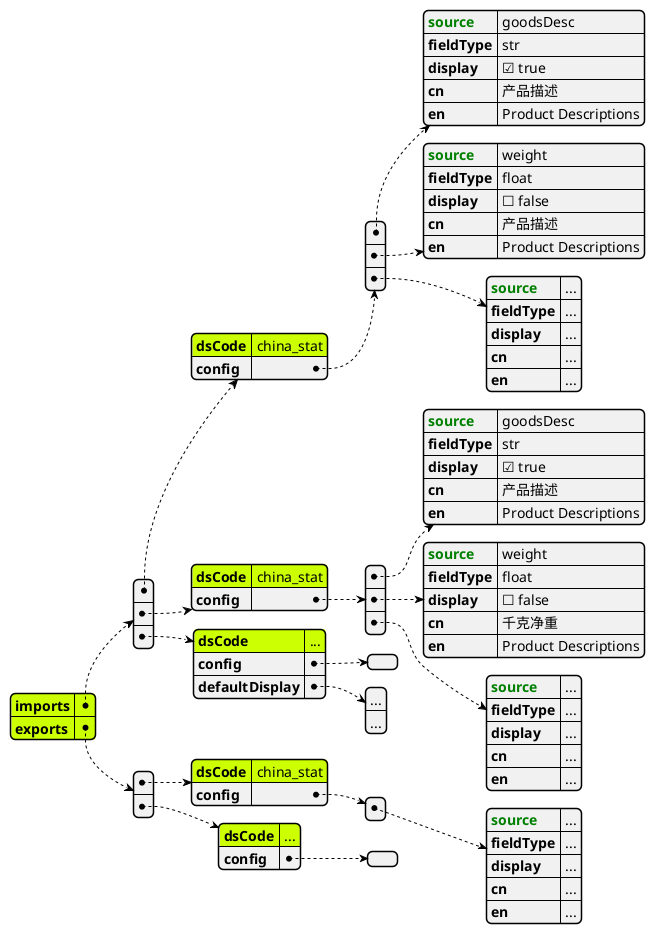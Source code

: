 @startjson
#highlight "imports"
#highlight "imports" / "0" / "dsCode"
#highlight "imports" / "1" / "dsCode"
#highlight "imports" / "2" / "dsCode"
#highlight "exports"
#highlight "exports" / "0" / "dsCode" 
#highlight "exports" / "1" / "dsCode" 
' #highlight "address" / "city"
' #highlight "phoneNumbers" / "0" / "number"
{
	"imports": [{
			"dsCode": "china_stat",
			"config": [{
					"<color:green><b>source": "goodsDesc",
					"fieldType": "str",
					"display": true,
					"cn": "产品描述",
					"en": "Product Descriptions"
				},
				{
					"<color:green><b>source": "weight",
					"fieldType": "float",
					"display": false,
					"cn": "产品描述",
					"en": "Product Descriptions"
				},
				{
					"<color:green><b>source": "...",
					"fieldType": "...",
					"display": "...",
					"cn": "...",
					"en": "..."
				}

			]
		},
		{
			"dsCode": "china_stat",
			"config": [{
					"<color:green><b>source": "goodsDesc",
					"fieldType": "str",
					"display": true,
					"cn": "产品描述",
					"en": "Product Descriptions"
				},
				{
					"<color:green><b>source": "weight",
					"fieldType": "float",
					"display": false,
					"cn": "千克净重",
					"en": "Product Descriptions"
				},
				{
					"<color:green><b>source": "...",
					"fieldType": "...",
					"display": "...",
					"cn": "...",
					"en": "..."
				}
			]
		},
		{
			"dsCode": "...",
			"config": [],
			"defaultDisplay": ["...", "..."]
		}
	],
	"exports": [{
			"dsCode": "china_stat",
			"config": [{
				"<color:green><b>source": "...",
				"fieldType": "...",
				"display": "...",
				"cn": "...",
				"en": "..."
			}]
		},
		{
			"dsCode": "...",
			"config": []
		}
	]
}
@endjson